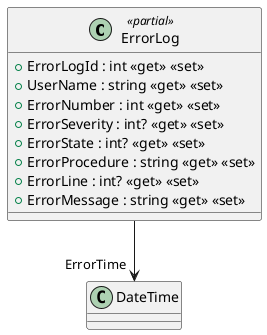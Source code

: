 @startuml
class ErrorLog <<partial>> {
    + ErrorLogId : int <<get>> <<set>>
    + UserName : string <<get>> <<set>>
    + ErrorNumber : int <<get>> <<set>>
    + ErrorSeverity : int? <<get>> <<set>>
    + ErrorState : int? <<get>> <<set>>
    + ErrorProcedure : string <<get>> <<set>>
    + ErrorLine : int? <<get>> <<set>>
    + ErrorMessage : string <<get>> <<set>>
}
ErrorLog --> "ErrorTime" DateTime
@enduml
